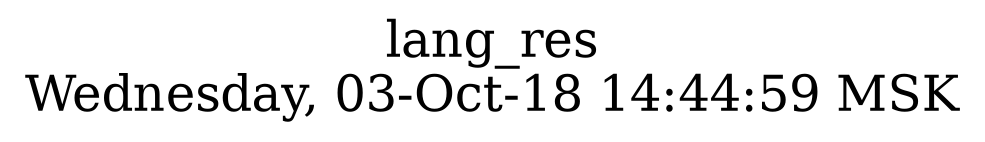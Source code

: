 digraph G {
graph [
  fontsize="24";
  label="lang_res\nWednesday, 03-Oct-18 14:44:59 MSK";
  nojustify=true;
  ordering=out;
  rankdir=LR;
  size="30";
];
}

